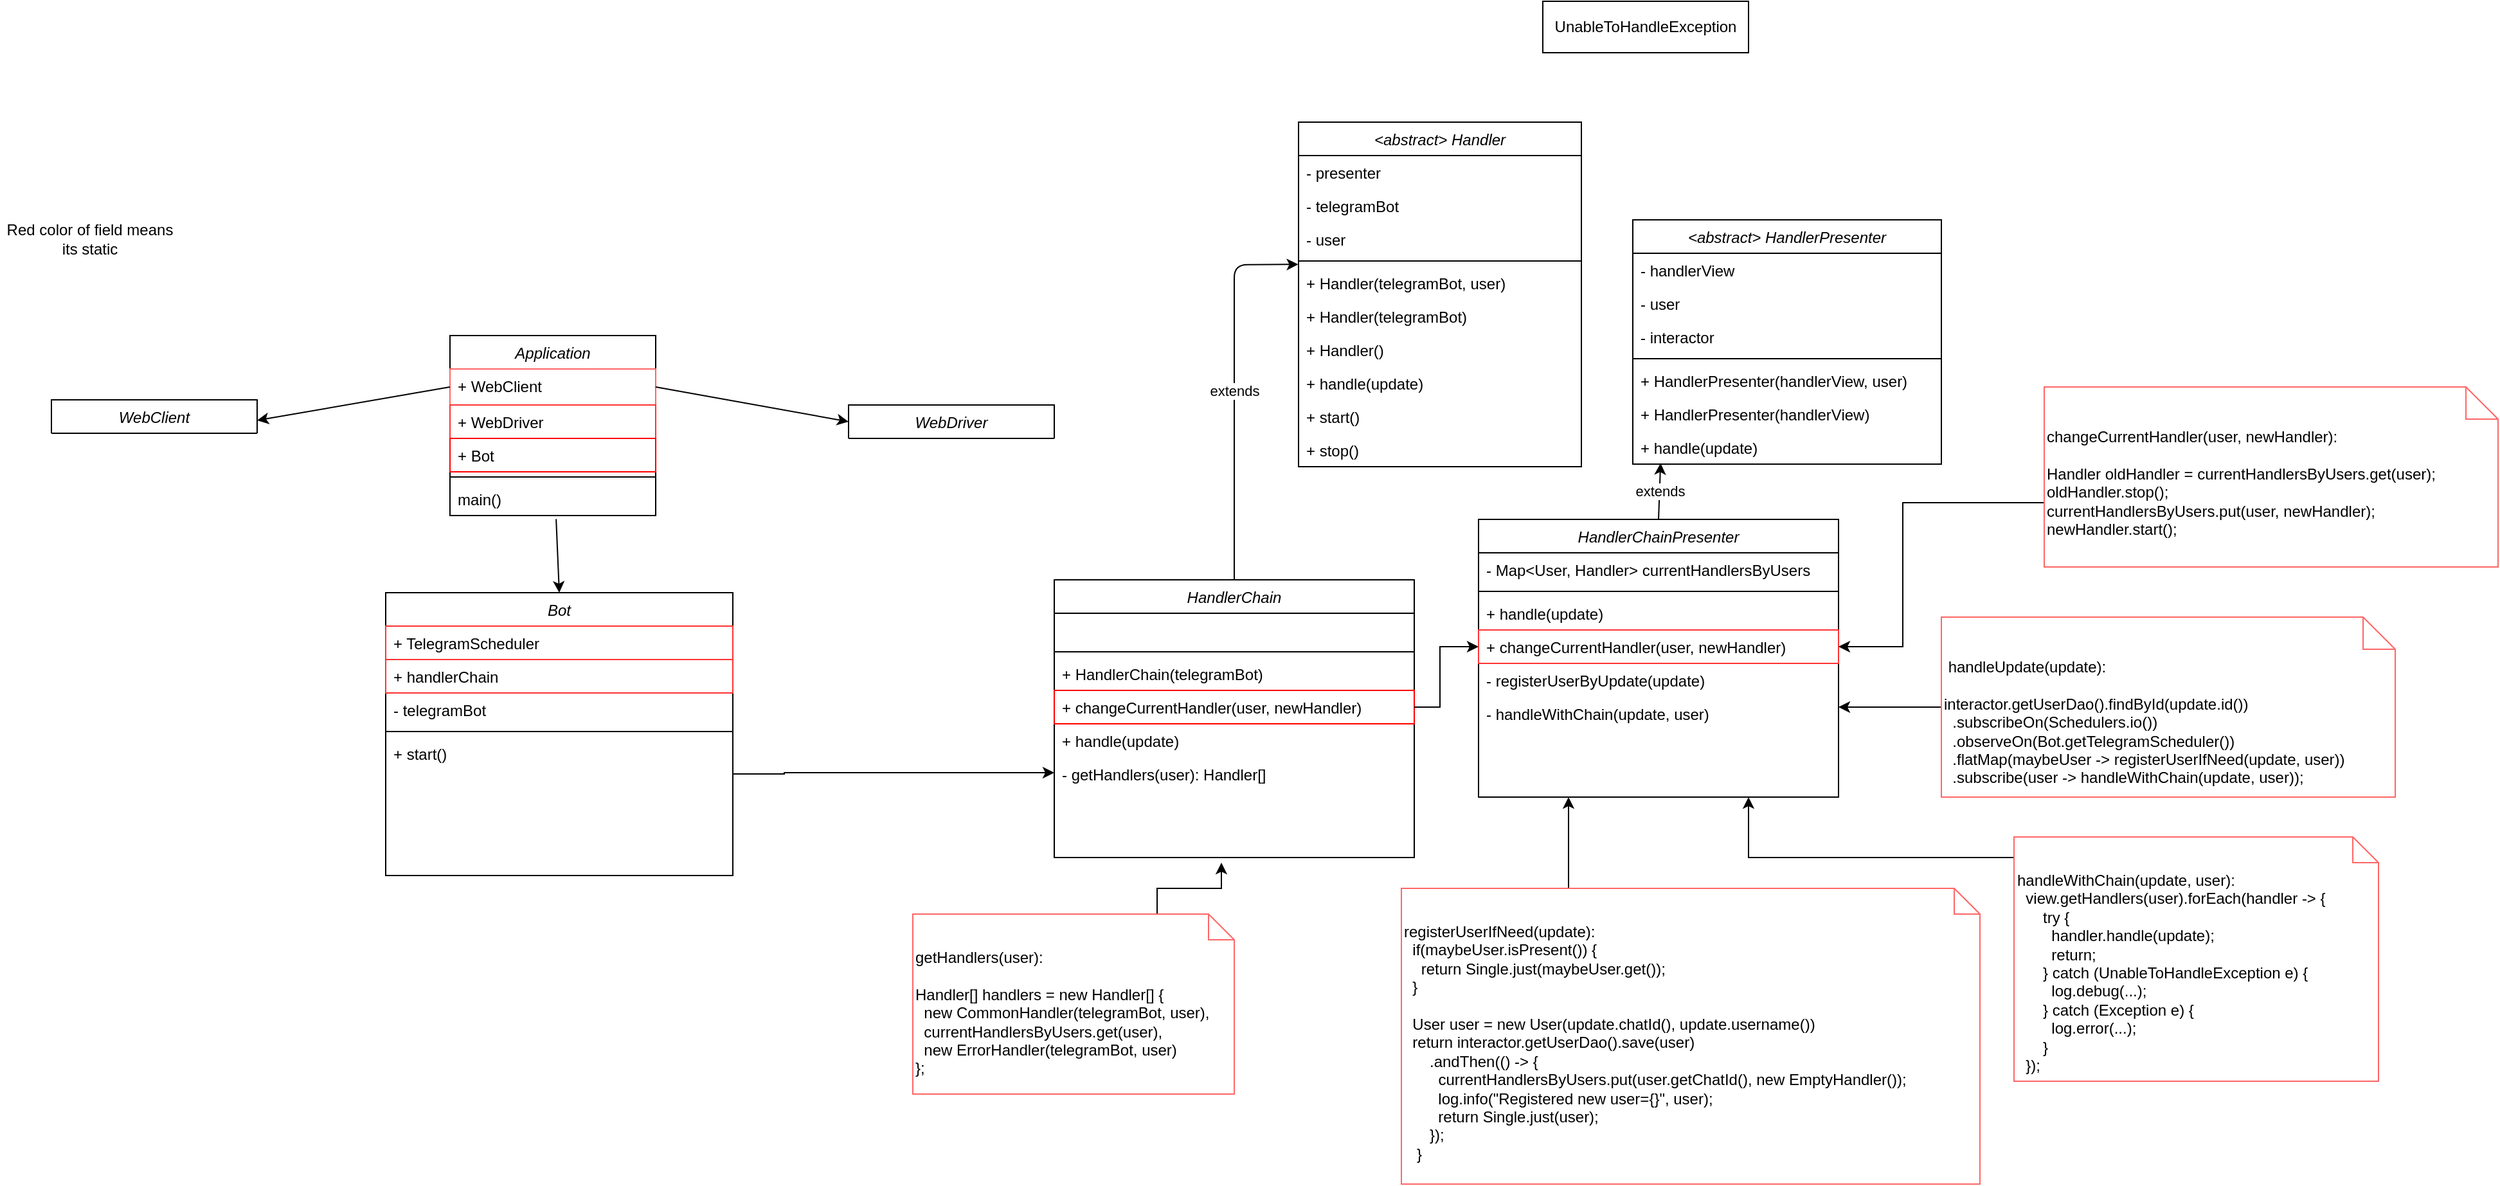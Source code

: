 <mxfile version="14.7.3" type="github">
  <diagram id="C5RBs43oDa-KdzZeNtuy" name="Page-1">
    <mxGraphModel dx="724" dy="2608" grid="1" gridSize="10" guides="1" tooltips="1" connect="1" arrows="1" fold="1" page="1" pageScale="1" pageWidth="827" pageHeight="1169" math="0" shadow="0">
      <root>
        <mxCell id="WIyWlLk6GJQsqaUBKTNV-0" />
        <mxCell id="WIyWlLk6GJQsqaUBKTNV-1" parent="WIyWlLk6GJQsqaUBKTNV-0" />
        <mxCell id="zkfFHV4jXpPFQw0GAbJ--0" value="Application&#xa;" style="swimlane;fontStyle=2;align=center;verticalAlign=top;childLayout=stackLayout;horizontal=1;startSize=26;horizontalStack=0;resizeParent=1;resizeLast=0;collapsible=1;marginBottom=0;rounded=0;shadow=0;strokeWidth=1;" parent="WIyWlLk6GJQsqaUBKTNV-1" vertex="1">
          <mxGeometry x="350" y="100" width="160" height="140" as="geometry">
            <mxRectangle x="230" y="140" width="160" height="26" as="alternateBounds" />
          </mxGeometry>
        </mxCell>
        <mxCell id="zkfFHV4jXpPFQw0GAbJ--3" value="+ WebClient" style="text;align=left;verticalAlign=top;spacingLeft=4;spacingRight=4;overflow=hidden;rotatable=0;points=[[0,0.5],[1,0.5]];portConstraint=eastwest;rounded=0;shadow=0;html=0;strokeColor=#FF6666;" parent="zkfFHV4jXpPFQw0GAbJ--0" vertex="1">
          <mxGeometry y="26" width="160" height="28" as="geometry" />
        </mxCell>
        <mxCell id="ogfB9pvqGkCRZ8XmEDCo-4" value="+ WebDriver" style="text;align=left;verticalAlign=top;spacingLeft=4;spacingRight=4;overflow=hidden;rotatable=0;points=[[0,0.5],[1,0.5]];portConstraint=eastwest;strokeColor=#FF3333;" parent="zkfFHV4jXpPFQw0GAbJ--0" vertex="1">
          <mxGeometry y="54" width="160" height="26" as="geometry" />
        </mxCell>
        <mxCell id="zkfFHV4jXpPFQw0GAbJ--1" value="+ Bot" style="text;align=left;verticalAlign=top;spacingLeft=4;spacingRight=4;overflow=hidden;rotatable=0;points=[[0,0.5],[1,0.5]];portConstraint=eastwest;strokeColor=#FF0000;" parent="zkfFHV4jXpPFQw0GAbJ--0" vertex="1">
          <mxGeometry y="80" width="160" height="26" as="geometry" />
        </mxCell>
        <mxCell id="zkfFHV4jXpPFQw0GAbJ--4" value="" style="line;html=1;strokeWidth=1;align=left;verticalAlign=middle;spacingTop=-1;spacingLeft=3;spacingRight=3;rotatable=0;labelPosition=right;points=[];portConstraint=eastwest;" parent="zkfFHV4jXpPFQw0GAbJ--0" vertex="1">
          <mxGeometry y="106" width="160" height="8" as="geometry" />
        </mxCell>
        <mxCell id="zkfFHV4jXpPFQw0GAbJ--5" value="main()" style="text;align=left;verticalAlign=top;spacingLeft=4;spacingRight=4;overflow=hidden;rotatable=0;points=[[0,0.5],[1,0.5]];portConstraint=eastwest;" parent="zkfFHV4jXpPFQw0GAbJ--0" vertex="1">
          <mxGeometry y="114" width="160" height="26" as="geometry" />
        </mxCell>
        <mxCell id="ogfB9pvqGkCRZ8XmEDCo-6" value="" style="endArrow=classic;html=1;exitX=0;exitY=0.5;exitDx=0;exitDy=0;" parent="WIyWlLk6GJQsqaUBKTNV-1" source="zkfFHV4jXpPFQw0GAbJ--3" edge="1">
          <mxGeometry width="50" height="50" relative="1" as="geometry">
            <mxPoint x="390" y="370" as="sourcePoint" />
            <mxPoint x="200" y="166" as="targetPoint" />
          </mxGeometry>
        </mxCell>
        <mxCell id="ogfB9pvqGkCRZ8XmEDCo-7" value="WebClient" style="swimlane;fontStyle=2;align=center;verticalAlign=top;childLayout=stackLayout;horizontal=1;startSize=26;horizontalStack=0;resizeParent=1;resizeLast=0;collapsible=1;marginBottom=0;rounded=0;shadow=0;strokeWidth=1;" parent="WIyWlLk6GJQsqaUBKTNV-1" vertex="1" collapsed="1">
          <mxGeometry x="40" y="150" width="160" height="26" as="geometry">
            <mxRectangle x="40" y="130" width="160" height="28" as="alternateBounds" />
          </mxGeometry>
        </mxCell>
        <mxCell id="ogfB9pvqGkCRZ8XmEDCo-11" value="" style="line;html=1;strokeWidth=1;align=left;verticalAlign=middle;spacingTop=-1;spacingLeft=3;spacingRight=3;rotatable=0;labelPosition=right;points=[];portConstraint=eastwest;" parent="ogfB9pvqGkCRZ8XmEDCo-7" vertex="1">
          <mxGeometry y="26" width="160" height="8" as="geometry" />
        </mxCell>
        <mxCell id="ogfB9pvqGkCRZ8XmEDCo-13" value="WebDriver" style="swimlane;fontStyle=2;align=center;verticalAlign=top;childLayout=stackLayout;horizontal=1;startSize=26;horizontalStack=0;resizeParent=1;resizeLast=0;collapsible=1;marginBottom=0;rounded=0;shadow=0;strokeWidth=1;" parent="WIyWlLk6GJQsqaUBKTNV-1" vertex="1" collapsed="1">
          <mxGeometry x="660" y="154" width="160" height="26" as="geometry">
            <mxRectangle x="660" y="154" width="160" height="34" as="alternateBounds" />
          </mxGeometry>
        </mxCell>
        <mxCell id="ogfB9pvqGkCRZ8XmEDCo-14" value="" style="line;html=1;strokeWidth=1;align=left;verticalAlign=middle;spacingTop=-1;spacingLeft=3;spacingRight=3;rotatable=0;labelPosition=right;points=[];portConstraint=eastwest;" parent="ogfB9pvqGkCRZ8XmEDCo-13" vertex="1">
          <mxGeometry y="26" width="160" height="8" as="geometry" />
        </mxCell>
        <mxCell id="ogfB9pvqGkCRZ8XmEDCo-15" value="" style="endArrow=classic;html=1;entryX=0;entryY=0.5;entryDx=0;entryDy=0;exitX=1;exitY=0.5;exitDx=0;exitDy=0;" parent="WIyWlLk6GJQsqaUBKTNV-1" source="zkfFHV4jXpPFQw0GAbJ--3" target="ogfB9pvqGkCRZ8XmEDCo-13" edge="1">
          <mxGeometry width="50" height="50" relative="1" as="geometry">
            <mxPoint x="570" y="250" as="sourcePoint" />
            <mxPoint x="500" y="162.5" as="targetPoint" />
          </mxGeometry>
        </mxCell>
        <mxCell id="ogfB9pvqGkCRZ8XmEDCo-16" value="" style="endArrow=classic;html=1;exitX=0.516;exitY=1.105;exitDx=0;exitDy=0;exitPerimeter=0;entryX=0.5;entryY=0;entryDx=0;entryDy=0;" parent="WIyWlLk6GJQsqaUBKTNV-1" source="zkfFHV4jXpPFQw0GAbJ--5" target="ogfB9pvqGkCRZ8XmEDCo-17" edge="1">
          <mxGeometry width="50" height="50" relative="1" as="geometry">
            <mxPoint x="489" y="290" as="sourcePoint" />
            <mxPoint x="339" y="290" as="targetPoint" />
          </mxGeometry>
        </mxCell>
        <mxCell id="ogfB9pvqGkCRZ8XmEDCo-17" value="Bot" style="swimlane;fontStyle=2;align=center;verticalAlign=top;childLayout=stackLayout;horizontal=1;startSize=26;horizontalStack=0;resizeParent=1;resizeLast=0;collapsible=1;marginBottom=0;rounded=0;shadow=0;strokeWidth=1;" parent="WIyWlLk6GJQsqaUBKTNV-1" vertex="1">
          <mxGeometry x="300" y="300" width="270" height="220" as="geometry">
            <mxRectangle x="230" y="140" width="160" height="26" as="alternateBounds" />
          </mxGeometry>
        </mxCell>
        <mxCell id="ogfB9pvqGkCRZ8XmEDCo-18" value="+ TelegramScheduler" style="text;align=left;verticalAlign=top;spacingLeft=4;spacingRight=4;overflow=hidden;rotatable=0;points=[[0,0.5],[1,0.5]];portConstraint=eastwest;strokeColor=#FF3333;" parent="ogfB9pvqGkCRZ8XmEDCo-17" vertex="1">
          <mxGeometry y="26" width="270" height="26" as="geometry" />
        </mxCell>
        <mxCell id="z8ReO4eLZz8jYK68EHhm-44" value="+ handlerChain" style="text;align=left;verticalAlign=top;spacingLeft=4;spacingRight=4;overflow=hidden;rotatable=0;points=[[0,0.5],[1,0.5]];portConstraint=eastwest;strokeColor=#FF3333;" vertex="1" parent="ogfB9pvqGkCRZ8XmEDCo-17">
          <mxGeometry y="52" width="270" height="26" as="geometry" />
        </mxCell>
        <mxCell id="ogfB9pvqGkCRZ8XmEDCo-119" value="- telegramBot" style="text;align=left;verticalAlign=top;spacingLeft=4;spacingRight=4;overflow=hidden;rotatable=0;points=[[0,0.5],[1,0.5]];portConstraint=eastwest;" parent="ogfB9pvqGkCRZ8XmEDCo-17" vertex="1">
          <mxGeometry y="78" width="270" height="26" as="geometry" />
        </mxCell>
        <mxCell id="ogfB9pvqGkCRZ8XmEDCo-21" value="" style="line;html=1;strokeWidth=1;align=left;verticalAlign=middle;spacingTop=-1;spacingLeft=3;spacingRight=3;rotatable=0;labelPosition=right;points=[];portConstraint=eastwest;" parent="ogfB9pvqGkCRZ8XmEDCo-17" vertex="1">
          <mxGeometry y="104" width="270" height="8" as="geometry" />
        </mxCell>
        <mxCell id="ogfB9pvqGkCRZ8XmEDCo-22" value="+ start()" style="text;align=left;verticalAlign=top;spacingLeft=4;spacingRight=4;overflow=hidden;rotatable=0;points=[[0,0.5],[1,0.5]];portConstraint=eastwest;" parent="ogfB9pvqGkCRZ8XmEDCo-17" vertex="1">
          <mxGeometry y="112" width="270" height="26" as="geometry" />
        </mxCell>
        <mxCell id="ogfB9pvqGkCRZ8XmEDCo-36" value="&lt;abstract&gt; Handler" style="swimlane;fontStyle=2;align=center;verticalAlign=top;childLayout=stackLayout;horizontal=1;startSize=26;horizontalStack=0;resizeParent=1;resizeLast=0;collapsible=1;marginBottom=0;rounded=0;shadow=0;strokeWidth=1;" parent="WIyWlLk6GJQsqaUBKTNV-1" vertex="1">
          <mxGeometry x="1010" y="-66" width="220" height="268" as="geometry">
            <mxRectangle x="230" y="140" width="160" height="26" as="alternateBounds" />
          </mxGeometry>
        </mxCell>
        <mxCell id="ogfB9pvqGkCRZ8XmEDCo-37" value="- presenter" style="text;align=left;verticalAlign=top;spacingLeft=4;spacingRight=4;overflow=hidden;rotatable=0;points=[[0,0.5],[1,0.5]];portConstraint=eastwest;" parent="ogfB9pvqGkCRZ8XmEDCo-36" vertex="1">
          <mxGeometry y="26" width="220" height="26" as="geometry" />
        </mxCell>
        <mxCell id="z8ReO4eLZz8jYK68EHhm-33" value="- telegramBot" style="text;align=left;verticalAlign=top;spacingLeft=4;spacingRight=4;overflow=hidden;rotatable=0;points=[[0,0.5],[1,0.5]];portConstraint=eastwest;" vertex="1" parent="ogfB9pvqGkCRZ8XmEDCo-36">
          <mxGeometry y="52" width="220" height="26" as="geometry" />
        </mxCell>
        <mxCell id="z8ReO4eLZz8jYK68EHhm-7" value="- user" style="text;align=left;verticalAlign=top;spacingLeft=4;spacingRight=4;overflow=hidden;rotatable=0;points=[[0,0.5],[1,0.5]];portConstraint=eastwest;" vertex="1" parent="ogfB9pvqGkCRZ8XmEDCo-36">
          <mxGeometry y="78" width="220" height="26" as="geometry" />
        </mxCell>
        <mxCell id="ogfB9pvqGkCRZ8XmEDCo-40" value="" style="line;html=1;strokeWidth=1;align=left;verticalAlign=middle;spacingTop=-1;spacingLeft=3;spacingRight=3;rotatable=0;labelPosition=right;points=[];portConstraint=eastwest;" parent="ogfB9pvqGkCRZ8XmEDCo-36" vertex="1">
          <mxGeometry y="104" width="220" height="8" as="geometry" />
        </mxCell>
        <mxCell id="z8ReO4eLZz8jYK68EHhm-32" value="+ Handler(telegramBot, user) " style="text;align=left;verticalAlign=top;spacingLeft=4;spacingRight=4;overflow=hidden;rotatable=0;points=[[0,0.5],[1,0.5]];portConstraint=eastwest;" vertex="1" parent="ogfB9pvqGkCRZ8XmEDCo-36">
          <mxGeometry y="112" width="220" height="26" as="geometry" />
        </mxCell>
        <mxCell id="ogfB9pvqGkCRZ8XmEDCo-41" value="+ Handler(telegramBot) " style="text;align=left;verticalAlign=top;spacingLeft=4;spacingRight=4;overflow=hidden;rotatable=0;points=[[0,0.5],[1,0.5]];portConstraint=eastwest;" parent="ogfB9pvqGkCRZ8XmEDCo-36" vertex="1">
          <mxGeometry y="138" width="220" height="26" as="geometry" />
        </mxCell>
        <mxCell id="z8ReO4eLZz8jYK68EHhm-6" value="+ Handler() " style="text;align=left;verticalAlign=top;spacingLeft=4;spacingRight=4;overflow=hidden;rotatable=0;points=[[0,0.5],[1,0.5]];portConstraint=eastwest;" vertex="1" parent="ogfB9pvqGkCRZ8XmEDCo-36">
          <mxGeometry y="164" width="220" height="26" as="geometry" />
        </mxCell>
        <mxCell id="z8ReO4eLZz8jYK68EHhm-4" value="+ handle(update)" style="text;align=left;verticalAlign=top;spacingLeft=4;spacingRight=4;overflow=hidden;rotatable=0;points=[[0,0.5],[1,0.5]];portConstraint=eastwest;" vertex="1" parent="ogfB9pvqGkCRZ8XmEDCo-36">
          <mxGeometry y="190" width="220" height="26" as="geometry" />
        </mxCell>
        <mxCell id="z8ReO4eLZz8jYK68EHhm-56" value="+ start()" style="text;align=left;verticalAlign=top;spacingLeft=4;spacingRight=4;overflow=hidden;rotatable=0;points=[[0,0.5],[1,0.5]];portConstraint=eastwest;" vertex="1" parent="ogfB9pvqGkCRZ8XmEDCo-36">
          <mxGeometry y="216" width="220" height="26" as="geometry" />
        </mxCell>
        <mxCell id="z8ReO4eLZz8jYK68EHhm-55" value="+ stop()" style="text;align=left;verticalAlign=top;spacingLeft=4;spacingRight=4;overflow=hidden;rotatable=0;points=[[0,0.5],[1,0.5]];portConstraint=eastwest;" vertex="1" parent="ogfB9pvqGkCRZ8XmEDCo-36">
          <mxGeometry y="242" width="220" height="26" as="geometry" />
        </mxCell>
        <mxCell id="ogfB9pvqGkCRZ8XmEDCo-88" value="Red color of field means its static" style="text;html=1;strokeColor=none;fillColor=none;align=center;verticalAlign=middle;whiteSpace=wrap;rounded=0;" parent="WIyWlLk6GJQsqaUBKTNV-1" vertex="1">
          <mxGeometry y="10" width="140" height="30" as="geometry" />
        </mxCell>
        <mxCell id="z8ReO4eLZz8jYK68EHhm-36" style="edgeStyle=orthogonalEdgeStyle;rounded=0;orthogonalLoop=1;jettySize=auto;html=1;exitX=0;exitY=0.5;exitDx=0;exitDy=0;exitPerimeter=0;strokeColor=#000000;" edge="1" parent="WIyWlLk6GJQsqaUBKTNV-1" source="ogfB9pvqGkCRZ8XmEDCo-93">
          <mxGeometry relative="1" as="geometry">
            <mxPoint x="1430" y="389" as="targetPoint" />
          </mxGeometry>
        </mxCell>
        <mxCell id="ogfB9pvqGkCRZ8XmEDCo-93" value="&lt;div style=&quot;text-align: justify&quot;&gt;&lt;span&gt;&amp;nbsp;handleUpdate(update):&lt;/span&gt;&lt;/div&gt;&lt;div style=&quot;text-align: justify&quot;&gt;&lt;br&gt;&lt;/div&gt;&lt;div style=&quot;text-align: justify&quot;&gt;&lt;span&gt;interactor.getUserDao().findById(update.id())&lt;/span&gt;&lt;/div&gt;&lt;div style=&quot;text-align: justify&quot;&gt;&lt;span&gt;&amp;nbsp; .subscribeOn(Schedulers.io())&lt;/span&gt;&lt;/div&gt;&lt;div style=&quot;text-align: justify&quot;&gt;&lt;span&gt;&amp;nbsp; .observeOn(Bot.getTelegramScheduler())&lt;/span&gt;&lt;/div&gt;&lt;div style=&quot;text-align: justify&quot;&gt;&amp;nbsp; .flatMap(maybeUser -&amp;gt; registerUserIfNeed(update, user)&lt;span&gt;)&lt;/span&gt;&lt;/div&gt;&lt;div style=&quot;text-align: justify&quot;&gt;&lt;span&gt;&amp;nbsp; .subscribe(user -&amp;gt; handleWithChain(update, user)&lt;/span&gt;&lt;span&gt;);&lt;/span&gt;&lt;/div&gt;" style="shape=note2;boundedLbl=1;whiteSpace=wrap;html=1;size=25;verticalAlign=top;align=left;strokeColor=#FF6666;fillColor=#FFFFFF;" parent="WIyWlLk6GJQsqaUBKTNV-1" vertex="1">
          <mxGeometry x="1510" y="319" width="353" height="140" as="geometry" />
        </mxCell>
        <mxCell id="ogfB9pvqGkCRZ8XmEDCo-94" value="HandlerChain" style="swimlane;fontStyle=2;align=center;verticalAlign=top;childLayout=stackLayout;horizontal=1;startSize=26;horizontalStack=0;resizeParent=1;resizeLast=0;collapsible=1;marginBottom=0;rounded=0;shadow=0;strokeWidth=1;" parent="WIyWlLk6GJQsqaUBKTNV-1" vertex="1">
          <mxGeometry x="820" y="290" width="280" height="216" as="geometry">
            <mxRectangle x="230" y="140" width="160" height="26" as="alternateBounds" />
          </mxGeometry>
        </mxCell>
        <mxCell id="z8ReO4eLZz8jYK68EHhm-8" value=" " style="text;align=left;verticalAlign=top;spacingLeft=4;spacingRight=4;overflow=hidden;rotatable=0;points=[[0,0.5],[1,0.5]];portConstraint=eastwest;" vertex="1" parent="ogfB9pvqGkCRZ8XmEDCo-94">
          <mxGeometry y="26" width="280" height="26" as="geometry" />
        </mxCell>
        <mxCell id="ogfB9pvqGkCRZ8XmEDCo-96" value="" style="line;html=1;strokeWidth=1;align=left;verticalAlign=middle;spacingTop=-1;spacingLeft=3;spacingRight=3;rotatable=0;labelPosition=right;points=[];portConstraint=eastwest;" parent="ogfB9pvqGkCRZ8XmEDCo-94" vertex="1">
          <mxGeometry y="52" width="280" height="8" as="geometry" />
        </mxCell>
        <mxCell id="ogfB9pvqGkCRZ8XmEDCo-97" value="+ HandlerChain(telegramBot)" style="text;align=left;verticalAlign=top;spacingLeft=4;spacingRight=4;overflow=hidden;rotatable=0;points=[[0,0.5],[1,0.5]];portConstraint=eastwest;" parent="ogfB9pvqGkCRZ8XmEDCo-94" vertex="1">
          <mxGeometry y="60" width="280" height="26" as="geometry" />
        </mxCell>
        <mxCell id="z8ReO4eLZz8jYK68EHhm-41" value="+ changeCurrentHandler(user, newHandler)" style="text;align=left;verticalAlign=top;spacingLeft=4;spacingRight=4;overflow=hidden;rotatable=0;points=[[0,0.5],[1,0.5]];portConstraint=eastwest;strokeColor=#FF0000;" vertex="1" parent="ogfB9pvqGkCRZ8XmEDCo-94">
          <mxGeometry y="86" width="280" height="26" as="geometry" />
        </mxCell>
        <mxCell id="z8ReO4eLZz8jYK68EHhm-3" value="+ handle(update)" style="text;align=left;verticalAlign=top;spacingLeft=4;spacingRight=4;overflow=hidden;rotatable=0;points=[[0,0.5],[1,0.5]];portConstraint=eastwest;" vertex="1" parent="ogfB9pvqGkCRZ8XmEDCo-94">
          <mxGeometry y="112" width="280" height="26" as="geometry" />
        </mxCell>
        <mxCell id="ogfB9pvqGkCRZ8XmEDCo-125" value="- getHandlers(user): Handler[]" style="text;align=left;verticalAlign=top;spacingLeft=4;spacingRight=4;overflow=hidden;rotatable=0;points=[[0,0.5],[1,0.5]];portConstraint=eastwest;" parent="ogfB9pvqGkCRZ8XmEDCo-94" vertex="1">
          <mxGeometry y="138" width="280" height="26" as="geometry" />
        </mxCell>
        <mxCell id="z8ReO4eLZz8jYK68EHhm-43" style="edgeStyle=orthogonalEdgeStyle;rounded=0;orthogonalLoop=1;jettySize=auto;html=1;exitX=1;exitY=0.5;exitDx=0;exitDy=0;strokeColor=#000000;" edge="1" parent="ogfB9pvqGkCRZ8XmEDCo-94" source="z8ReO4eLZz8jYK68EHhm-41" target="z8ReO4eLZz8jYK68EHhm-41">
          <mxGeometry relative="1" as="geometry" />
        </mxCell>
        <mxCell id="ogfB9pvqGkCRZ8XmEDCo-121" style="edgeStyle=orthogonalEdgeStyle;rounded=0;orthogonalLoop=1;jettySize=auto;html=1;exitX=1;exitY=0.5;exitDx=0;exitDy=0;strokeColor=#000000;" parent="WIyWlLk6GJQsqaUBKTNV-1" source="ogfB9pvqGkCRZ8XmEDCo-22" edge="1">
          <mxGeometry relative="1" as="geometry">
            <mxPoint x="820" y="440" as="targetPoint" />
            <Array as="points">
              <mxPoint x="610" y="441" />
              <mxPoint x="610" y="440" />
            </Array>
          </mxGeometry>
        </mxCell>
        <mxCell id="ogfB9pvqGkCRZ8XmEDCo-123" value="UnableToHandleException" style="rounded=0;whiteSpace=wrap;html=1;strokeColor=#000000;fillColor=#FFFFFF;" parent="WIyWlLk6GJQsqaUBKTNV-1" vertex="1">
          <mxGeometry x="1200" y="-160" width="160" height="40" as="geometry" />
        </mxCell>
        <mxCell id="ogfB9pvqGkCRZ8XmEDCo-128" style="edgeStyle=orthogonalEdgeStyle;rounded=0;orthogonalLoop=1;jettySize=auto;html=1;strokeColor=#000000;exitX=0;exitY=0;exitDx=190;exitDy=0;exitPerimeter=0;" parent="WIyWlLk6GJQsqaUBKTNV-1" source="ogfB9pvqGkCRZ8XmEDCo-124" edge="1">
          <mxGeometry relative="1" as="geometry">
            <mxPoint x="950" y="510" as="targetPoint" />
            <Array as="points">
              <mxPoint x="900" y="530" />
              <mxPoint x="950" y="530" />
            </Array>
          </mxGeometry>
        </mxCell>
        <mxCell id="ogfB9pvqGkCRZ8XmEDCo-124" value="&lt;div style=&quot;text-align: justify&quot;&gt;getHandlers(user):&lt;/div&gt;&lt;div style=&quot;text-align: justify&quot;&gt;&lt;br&gt;&lt;/div&gt;&lt;div style=&quot;text-align: justify&quot;&gt;Handler[] handlers = new Handler[] {&lt;/div&gt;&lt;div style=&quot;text-align: justify&quot;&gt;&lt;span&gt;&amp;nbsp; new CommonHandler(telegramBot, user),&lt;/span&gt;&lt;/div&gt;&lt;div style=&quot;text-align: justify&quot;&gt;&lt;span&gt;&amp;nbsp; currentHandlersByUsers.get(user),&lt;/span&gt;&lt;/div&gt;&lt;div style=&quot;text-align: justify&quot;&gt;&lt;span&gt;&amp;nbsp; new ErrorHandler(telegramBot, user)&lt;/span&gt;&lt;/div&gt;&lt;div style=&quot;text-align: justify&quot;&gt;&lt;span&gt;};&lt;/span&gt;&lt;br&gt;&lt;/div&gt;" style="shape=note2;boundedLbl=1;whiteSpace=wrap;html=1;size=20;verticalAlign=top;align=left;strokeColor=#FF6666;fillColor=#FFFFFF;" parent="WIyWlLk6GJQsqaUBKTNV-1" vertex="1">
          <mxGeometry x="710" y="550" width="250" height="140" as="geometry" />
        </mxCell>
        <mxCell id="ogfB9pvqGkCRZ8XmEDCo-129" style="edgeStyle=orthogonalEdgeStyle;rounded=0;orthogonalLoop=1;jettySize=auto;html=1;strokeColor=#000000;entryX=0.25;entryY=1;entryDx=0;entryDy=0;" parent="WIyWlLk6GJQsqaUBKTNV-1" source="ogfB9pvqGkCRZ8XmEDCo-127" edge="1" target="z8ReO4eLZz8jYK68EHhm-22">
          <mxGeometry relative="1" as="geometry">
            <mxPoint x="1250" y="460" as="targetPoint" />
            <Array as="points">
              <mxPoint x="1220" y="560" />
            </Array>
          </mxGeometry>
        </mxCell>
        <mxCell id="ogfB9pvqGkCRZ8XmEDCo-127" value="&lt;span style=&quot;text-align: justify&quot;&gt;registerUserIfNeed(update):&lt;br&gt;&lt;/span&gt;&lt;div style=&quot;text-align: justify&quot;&gt;&amp;nbsp; if(maybeUser.isPresent()) {&lt;/div&gt;&lt;div style=&quot;text-align: justify&quot;&gt;&amp;nbsp; &amp;nbsp; return Single.just(maybeUser.get());&lt;/div&gt;&lt;div style=&quot;text-align: justify&quot;&gt;&amp;nbsp; }&lt;/div&gt;&lt;span style=&quot;text-align: justify&quot;&gt;&lt;br&gt;&lt;/span&gt;&lt;span style=&quot;text-align: justify&quot;&gt;&amp;nbsp; User user = new User(update.chatId(), update.username())&lt;br&gt;&lt;/span&gt;&lt;div style=&quot;text-align: justify&quot;&gt;&lt;/div&gt;&lt;span style=&quot;text-align: justify&quot;&gt;&amp;nbsp; return interactor.getUserDao().save(user)&lt;br&gt;&amp;nbsp; &amp;nbsp; &amp;nbsp; .andThen(() -&amp;gt; {&lt;br&gt;&amp;nbsp;&lt;/span&gt;&lt;span style=&quot;text-align: justify&quot;&gt;&amp;nbsp; &amp;nbsp; &amp;nbsp; &amp;nbsp;&lt;/span&gt;&lt;span&gt;currentHandlersByUsers&lt;/span&gt;&lt;span style=&quot;text-align: justify&quot;&gt;.put(user.getChatId(), new EmptyHandler());&lt;/span&gt;&lt;div style=&quot;text-align: justify&quot;&gt;&amp;nbsp; &amp;nbsp; &amp;nbsp; &amp;nbsp; log.info(&quot;Registered new user={}&quot;, user);&lt;/div&gt;&lt;div style=&quot;text-align: justify&quot;&gt;&amp;nbsp; &amp;nbsp; &amp;nbsp; &amp;nbsp; return Single.just(user);&lt;/div&gt;&lt;span style=&quot;text-align: justify&quot;&gt;&amp;nbsp; &amp;nbsp; &amp;nbsp; });&lt;br&gt;&lt;/span&gt;&lt;div style=&quot;text-align: justify&quot;&gt;&lt;div&gt;&amp;nbsp; &amp;nbsp;}&lt;/div&gt;&lt;/div&gt;" style="shape=note2;boundedLbl=1;whiteSpace=wrap;html=1;size=20;verticalAlign=top;align=left;strokeColor=#FF6666;fillColor=#FFFFFF;" parent="WIyWlLk6GJQsqaUBKTNV-1" vertex="1">
          <mxGeometry x="1090" y="530" width="450" height="230" as="geometry" />
        </mxCell>
        <mxCell id="z8ReO4eLZz8jYK68EHhm-2" style="edgeStyle=orthogonalEdgeStyle;rounded=0;orthogonalLoop=1;jettySize=auto;html=1;strokeColor=#000000;exitX=0;exitY=0;exitDx=110;exitDy=0;exitPerimeter=0;entryX=0.75;entryY=1;entryDx=0;entryDy=0;" edge="1" parent="WIyWlLk6GJQsqaUBKTNV-1" source="z8ReO4eLZz8jYK68EHhm-0" target="z8ReO4eLZz8jYK68EHhm-22">
          <mxGeometry relative="1" as="geometry">
            <mxPoint x="1310" y="460" as="targetPoint" />
            <Array as="points">
              <mxPoint x="1360" y="506" />
            </Array>
          </mxGeometry>
        </mxCell>
        <mxCell id="z8ReO4eLZz8jYK68EHhm-0" value="&lt;div style=&quot;text-align: justify&quot;&gt;&lt;span&gt;handleWithChain(update, user):&lt;br&gt;&lt;/span&gt;&lt;/div&gt;&lt;div style=&quot;text-align: justify&quot;&gt;&lt;div&gt;&amp;nbsp; view.getHandlers(user).forEach(handler -&amp;gt; {&lt;/div&gt;&lt;div&gt;&amp;nbsp; &amp;nbsp; &amp;nbsp; try {&lt;/div&gt;&lt;div&gt;&amp;nbsp; &amp;nbsp; &amp;nbsp; &amp;nbsp; handler.handle(update);&lt;/div&gt;&lt;div&gt;&amp;nbsp; &amp;nbsp; &amp;nbsp; &amp;nbsp; return;&lt;/div&gt;&lt;div&gt;&amp;nbsp; &amp;nbsp; &amp;nbsp; } catch (UnableToHandleException e) {&lt;/div&gt;&lt;div&gt;&amp;nbsp; &amp;nbsp; &amp;nbsp; &amp;nbsp; log.debug(...);&lt;/div&gt;&lt;div&gt;&amp;nbsp; &amp;nbsp; &amp;nbsp; } catch (Exception e) {&lt;/div&gt;&lt;div&gt;&amp;nbsp; &amp;nbsp; &amp;nbsp; &amp;nbsp; log.error(...);&lt;/div&gt;&lt;div&gt;&amp;nbsp; &amp;nbsp; &amp;nbsp; }&lt;/div&gt;&lt;div&gt;&amp;nbsp; });&lt;/div&gt;&lt;/div&gt;" style="shape=note2;boundedLbl=1;whiteSpace=wrap;html=1;size=20;verticalAlign=top;align=left;strokeColor=#FF6666;fillColor=#FFFFFF;" vertex="1" parent="WIyWlLk6GJQsqaUBKTNV-1">
          <mxGeometry x="1566.5" y="490" width="283.5" height="190" as="geometry" />
        </mxCell>
        <mxCell id="z8ReO4eLZz8jYK68EHhm-10" value="&lt;abstract&gt; HandlerPresenter" style="swimlane;fontStyle=2;align=center;verticalAlign=top;childLayout=stackLayout;horizontal=1;startSize=26;horizontalStack=0;resizeParent=1;resizeLast=0;collapsible=1;marginBottom=0;rounded=0;shadow=0;strokeWidth=1;" vertex="1" parent="WIyWlLk6GJQsqaUBKTNV-1">
          <mxGeometry x="1270" y="10" width="240" height="190" as="geometry">
            <mxRectangle x="230" y="140" width="160" height="26" as="alternateBounds" />
          </mxGeometry>
        </mxCell>
        <mxCell id="z8ReO4eLZz8jYK68EHhm-11" value="- handlerView" style="text;align=left;verticalAlign=top;spacingLeft=4;spacingRight=4;overflow=hidden;rotatable=0;points=[[0,0.5],[1,0.5]];portConstraint=eastwest;" vertex="1" parent="z8ReO4eLZz8jYK68EHhm-10">
          <mxGeometry y="26" width="240" height="26" as="geometry" />
        </mxCell>
        <mxCell id="z8ReO4eLZz8jYK68EHhm-12" value="- user" style="text;align=left;verticalAlign=top;spacingLeft=4;spacingRight=4;overflow=hidden;rotatable=0;points=[[0,0.5],[1,0.5]];portConstraint=eastwest;" vertex="1" parent="z8ReO4eLZz8jYK68EHhm-10">
          <mxGeometry y="52" width="240" height="26" as="geometry" />
        </mxCell>
        <mxCell id="z8ReO4eLZz8jYK68EHhm-21" value="- interactor" style="text;align=left;verticalAlign=top;spacingLeft=4;spacingRight=4;overflow=hidden;rotatable=0;points=[[0,0.5],[1,0.5]];portConstraint=eastwest;" vertex="1" parent="z8ReO4eLZz8jYK68EHhm-10">
          <mxGeometry y="78" width="240" height="26" as="geometry" />
        </mxCell>
        <mxCell id="z8ReO4eLZz8jYK68EHhm-13" value="" style="line;html=1;strokeWidth=1;align=left;verticalAlign=middle;spacingTop=-1;spacingLeft=3;spacingRight=3;rotatable=0;labelPosition=right;points=[];portConstraint=eastwest;" vertex="1" parent="z8ReO4eLZz8jYK68EHhm-10">
          <mxGeometry y="104" width="240" height="8" as="geometry" />
        </mxCell>
        <mxCell id="z8ReO4eLZz8jYK68EHhm-14" value="+ HandlerPresenter(handlerView, user) " style="text;align=left;verticalAlign=top;spacingLeft=4;spacingRight=4;overflow=hidden;rotatable=0;points=[[0,0.5],[1,0.5]];portConstraint=eastwest;" vertex="1" parent="z8ReO4eLZz8jYK68EHhm-10">
          <mxGeometry y="112" width="240" height="26" as="geometry" />
        </mxCell>
        <mxCell id="z8ReO4eLZz8jYK68EHhm-57" value="+ HandlerPresenter(handlerView) " style="text;align=left;verticalAlign=top;spacingLeft=4;spacingRight=4;overflow=hidden;rotatable=0;points=[[0,0.5],[1,0.5]];portConstraint=eastwest;" vertex="1" parent="z8ReO4eLZz8jYK68EHhm-10">
          <mxGeometry y="138" width="240" height="26" as="geometry" />
        </mxCell>
        <mxCell id="z8ReO4eLZz8jYK68EHhm-16" value="+ handle(update)" style="text;align=left;verticalAlign=top;spacingLeft=4;spacingRight=4;overflow=hidden;rotatable=0;points=[[0,0.5],[1,0.5]];portConstraint=eastwest;" vertex="1" parent="z8ReO4eLZz8jYK68EHhm-10">
          <mxGeometry y="164" width="240" height="26" as="geometry" />
        </mxCell>
        <mxCell id="z8ReO4eLZz8jYK68EHhm-18" value="" style="endArrow=classic;html=1;strokeColor=#000000;exitX=0.5;exitY=0;exitDx=0;exitDy=0;entryX=-0.001;entryY=0.83;entryDx=0;entryDy=0;entryPerimeter=0;" edge="1" parent="WIyWlLk6GJQsqaUBKTNV-1" source="ogfB9pvqGkCRZ8XmEDCo-94" target="ogfB9pvqGkCRZ8XmEDCo-40">
          <mxGeometry relative="1" as="geometry">
            <mxPoint x="1010" y="320" as="sourcePoint" />
            <mxPoint x="1110" y="320" as="targetPoint" />
            <Array as="points">
              <mxPoint x="960" y="125" />
              <mxPoint x="960" y="45" />
            </Array>
          </mxGeometry>
        </mxCell>
        <mxCell id="z8ReO4eLZz8jYK68EHhm-19" value="extends" style="edgeLabel;resizable=0;html=1;align=center;verticalAlign=middle;" connectable="0" vertex="1" parent="z8ReO4eLZz8jYK68EHhm-18">
          <mxGeometry relative="1" as="geometry" />
        </mxCell>
        <mxCell id="z8ReO4eLZz8jYK68EHhm-22" value="HandlerChainPresenter" style="swimlane;fontStyle=2;align=center;verticalAlign=top;childLayout=stackLayout;horizontal=1;startSize=26;horizontalStack=0;resizeParent=1;resizeLast=0;collapsible=1;marginBottom=0;rounded=0;shadow=0;strokeWidth=1;" vertex="1" parent="WIyWlLk6GJQsqaUBKTNV-1">
          <mxGeometry x="1150" y="243" width="280" height="216" as="geometry">
            <mxRectangle x="230" y="140" width="160" height="26" as="alternateBounds" />
          </mxGeometry>
        </mxCell>
        <mxCell id="z8ReO4eLZz8jYK68EHhm-23" value="- Map&lt;User, Handler&gt; currentHandlersByUsers" style="text;align=left;verticalAlign=top;spacingLeft=4;spacingRight=4;overflow=hidden;rotatable=0;points=[[0,0.5],[1,0.5]];portConstraint=eastwest;" vertex="1" parent="z8ReO4eLZz8jYK68EHhm-22">
          <mxGeometry y="26" width="280" height="26" as="geometry" />
        </mxCell>
        <mxCell id="z8ReO4eLZz8jYK68EHhm-25" value="" style="line;html=1;strokeWidth=1;align=left;verticalAlign=middle;spacingTop=-1;spacingLeft=3;spacingRight=3;rotatable=0;labelPosition=right;points=[];portConstraint=eastwest;" vertex="1" parent="z8ReO4eLZz8jYK68EHhm-22">
          <mxGeometry y="52" width="280" height="8" as="geometry" />
        </mxCell>
        <mxCell id="z8ReO4eLZz8jYK68EHhm-27" value="+ handle(update)" style="text;align=left;verticalAlign=top;spacingLeft=4;spacingRight=4;overflow=hidden;rotatable=0;points=[[0,0.5],[1,0.5]];portConstraint=eastwest;" vertex="1" parent="z8ReO4eLZz8jYK68EHhm-22">
          <mxGeometry y="60" width="280" height="26" as="geometry" />
        </mxCell>
        <mxCell id="z8ReO4eLZz8jYK68EHhm-37" value="+ changeCurrentHandler(user, newHandler)" style="text;align=left;verticalAlign=top;spacingLeft=4;spacingRight=4;overflow=hidden;rotatable=0;points=[[0,0.5],[1,0.5]];portConstraint=eastwest;strokeColor=#FF3333;" vertex="1" parent="z8ReO4eLZz8jYK68EHhm-22">
          <mxGeometry y="86" width="280" height="26" as="geometry" />
        </mxCell>
        <mxCell id="z8ReO4eLZz8jYK68EHhm-28" value="- registerUserByUpdate(update)" style="text;align=left;verticalAlign=top;spacingLeft=4;spacingRight=4;overflow=hidden;rotatable=0;points=[[0,0.5],[1,0.5]];portConstraint=eastwest;" vertex="1" parent="z8ReO4eLZz8jYK68EHhm-22">
          <mxGeometry y="112" width="280" height="26" as="geometry" />
        </mxCell>
        <mxCell id="z8ReO4eLZz8jYK68EHhm-29" value="- handleWithChain(update, user)" style="text;align=left;verticalAlign=top;spacingLeft=4;spacingRight=4;overflow=hidden;rotatable=0;points=[[0,0.5],[1,0.5]];portConstraint=eastwest;" vertex="1" parent="z8ReO4eLZz8jYK68EHhm-22">
          <mxGeometry y="138" width="280" height="26" as="geometry" />
        </mxCell>
        <mxCell id="z8ReO4eLZz8jYK68EHhm-34" value="" style="endArrow=classic;html=1;strokeColor=#000000;exitX=0.5;exitY=0;exitDx=0;exitDy=0;entryX=0.09;entryY=0.969;entryDx=0;entryDy=0;entryPerimeter=0;" edge="1" parent="WIyWlLk6GJQsqaUBKTNV-1" source="z8ReO4eLZz8jYK68EHhm-22" target="z8ReO4eLZz8jYK68EHhm-16">
          <mxGeometry relative="1" as="geometry">
            <mxPoint x="970" y="300" as="sourcePoint" />
            <mxPoint x="1280" y="190" as="targetPoint" />
            <Array as="points" />
          </mxGeometry>
        </mxCell>
        <mxCell id="z8ReO4eLZz8jYK68EHhm-35" value="extends" style="edgeLabel;resizable=0;html=1;align=center;verticalAlign=middle;" connectable="0" vertex="1" parent="z8ReO4eLZz8jYK68EHhm-34">
          <mxGeometry relative="1" as="geometry" />
        </mxCell>
        <mxCell id="z8ReO4eLZz8jYK68EHhm-39" style="edgeStyle=orthogonalEdgeStyle;rounded=0;orthogonalLoop=1;jettySize=auto;html=1;strokeColor=#000000;" edge="1" parent="WIyWlLk6GJQsqaUBKTNV-1" source="z8ReO4eLZz8jYK68EHhm-38" target="z8ReO4eLZz8jYK68EHhm-37">
          <mxGeometry relative="1" as="geometry">
            <Array as="points">
              <mxPoint x="1480" y="230" />
              <mxPoint x="1480" y="342" />
            </Array>
          </mxGeometry>
        </mxCell>
        <mxCell id="z8ReO4eLZz8jYK68EHhm-38" value="changeCurrentHandler(user, newHandler):&lt;br&gt;&lt;br&gt;Handler oldHandler = currentHandlersByUsers.get(user);&lt;br&gt;oldHandler.stop();&lt;br&gt;currentHandlersByUsers.put(user, newHandler);&lt;br&gt;newHandler.start();" style="shape=note2;boundedLbl=1;whiteSpace=wrap;html=1;size=25;verticalAlign=top;align=left;strokeColor=#FF6666;fillColor=#FFFFFF;" vertex="1" parent="WIyWlLk6GJQsqaUBKTNV-1">
          <mxGeometry x="1590" y="140" width="353" height="140" as="geometry" />
        </mxCell>
        <mxCell id="z8ReO4eLZz8jYK68EHhm-42" style="edgeStyle=orthogonalEdgeStyle;rounded=0;orthogonalLoop=1;jettySize=auto;html=1;exitX=1;exitY=0.5;exitDx=0;exitDy=0;entryX=0;entryY=0.5;entryDx=0;entryDy=0;strokeColor=#000000;" edge="1" parent="WIyWlLk6GJQsqaUBKTNV-1" source="z8ReO4eLZz8jYK68EHhm-41" target="z8ReO4eLZz8jYK68EHhm-37">
          <mxGeometry relative="1" as="geometry">
            <Array as="points">
              <mxPoint x="1120" y="389" />
              <mxPoint x="1120" y="342" />
            </Array>
          </mxGeometry>
        </mxCell>
      </root>
    </mxGraphModel>
  </diagram>
</mxfile>
